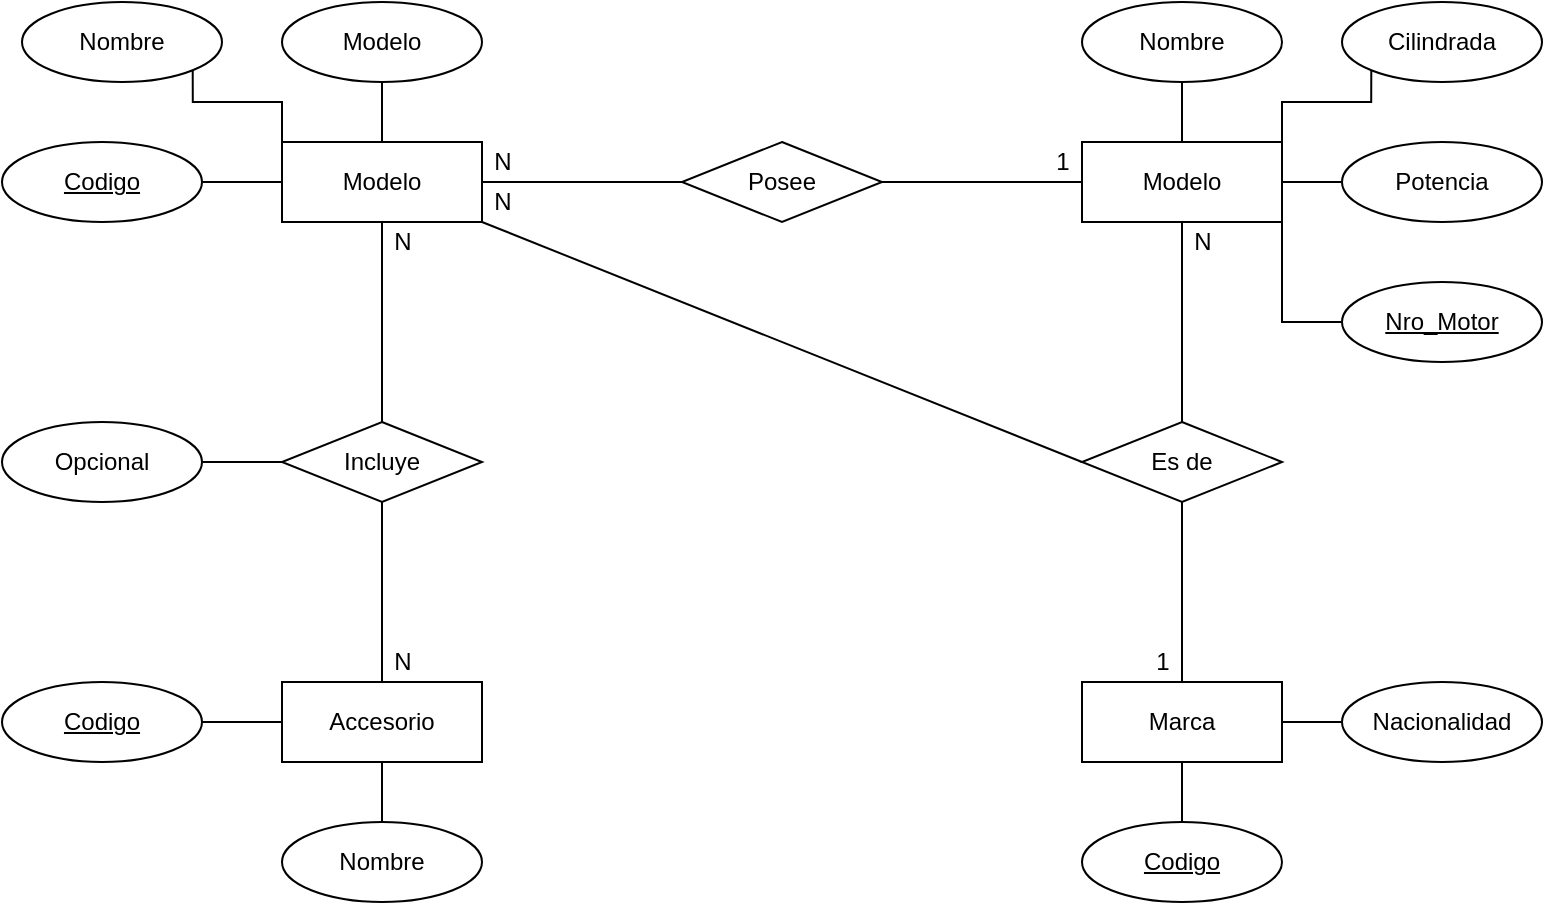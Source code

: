 <mxfile version="14.1.5" type="device"><diagram id="R2lEEEUBdFMjLlhIrx00" name="Page-1"><mxGraphModel dx="868" dy="510" grid="1" gridSize="10" guides="1" tooltips="1" connect="1" arrows="1" fold="1" page="1" pageScale="1" pageWidth="850" pageHeight="1100" math="0" shadow="0" extFonts="Permanent Marker^https://fonts.googleapis.com/css?family=Permanent+Marker"><root><mxCell id="0"/><mxCell id="1" parent="0"/><mxCell id="RgcOXR0-a5h0Kx3vkTqp-37" style="edgeStyle=orthogonalEdgeStyle;rounded=0;orthogonalLoop=1;jettySize=auto;html=1;exitX=1;exitY=0.5;exitDx=0;exitDy=0;entryX=0;entryY=0.5;entryDx=0;entryDy=0;endArrow=none;endFill=0;" edge="1" parent="1" source="RgcOXR0-a5h0Kx3vkTqp-2" target="RgcOXR0-a5h0Kx3vkTqp-11"><mxGeometry relative="1" as="geometry"/></mxCell><mxCell id="RgcOXR0-a5h0Kx3vkTqp-42" style="edgeStyle=orthogonalEdgeStyle;rounded=0;orthogonalLoop=1;jettySize=auto;html=1;exitX=0.5;exitY=1;exitDx=0;exitDy=0;entryX=0.5;entryY=0;entryDx=0;entryDy=0;endArrow=none;endFill=0;" edge="1" parent="1" source="RgcOXR0-a5h0Kx3vkTqp-2" target="RgcOXR0-a5h0Kx3vkTqp-8"><mxGeometry relative="1" as="geometry"/></mxCell><mxCell id="RgcOXR0-a5h0Kx3vkTqp-2" value="Modelo" style="whiteSpace=wrap;html=1;align=center;" vertex="1" parent="1"><mxGeometry x="150" y="120" width="100" height="40" as="geometry"/></mxCell><mxCell id="RgcOXR0-a5h0Kx3vkTqp-3" value="Accesorio" style="whiteSpace=wrap;html=1;align=center;" vertex="1" parent="1"><mxGeometry x="150" y="390" width="100" height="40" as="geometry"/></mxCell><mxCell id="RgcOXR0-a5h0Kx3vkTqp-25" style="edgeStyle=orthogonalEdgeStyle;rounded=0;orthogonalLoop=1;jettySize=auto;html=1;exitX=1;exitY=0.5;exitDx=0;exitDy=0;entryX=0;entryY=0.5;entryDx=0;entryDy=0;endArrow=none;endFill=0;" edge="1" parent="1" source="RgcOXR0-a5h0Kx3vkTqp-4" target="RgcOXR0-a5h0Kx3vkTqp-2"><mxGeometry relative="1" as="geometry"/></mxCell><mxCell id="RgcOXR0-a5h0Kx3vkTqp-4" value="Codigo" style="ellipse;whiteSpace=wrap;html=1;align=center;fontStyle=4;" vertex="1" parent="1"><mxGeometry x="10" y="120" width="100" height="40" as="geometry"/></mxCell><mxCell id="RgcOXR0-a5h0Kx3vkTqp-27" style="edgeStyle=orthogonalEdgeStyle;rounded=0;orthogonalLoop=1;jettySize=auto;html=1;exitX=1;exitY=1;exitDx=0;exitDy=0;entryX=0;entryY=0;entryDx=0;entryDy=0;endArrow=none;endFill=0;" edge="1" parent="1" source="RgcOXR0-a5h0Kx3vkTqp-5" target="RgcOXR0-a5h0Kx3vkTqp-2"><mxGeometry relative="1" as="geometry"><Array as="points"><mxPoint x="105" y="100"/><mxPoint x="150" y="100"/></Array></mxGeometry></mxCell><mxCell id="RgcOXR0-a5h0Kx3vkTqp-5" value="Nombre" style="ellipse;whiteSpace=wrap;html=1;align=center;" vertex="1" parent="1"><mxGeometry x="20" y="50" width="100" height="40" as="geometry"/></mxCell><mxCell id="RgcOXR0-a5h0Kx3vkTqp-26" style="edgeStyle=orthogonalEdgeStyle;rounded=0;orthogonalLoop=1;jettySize=auto;html=1;exitX=0.5;exitY=1;exitDx=0;exitDy=0;entryX=0.5;entryY=0;entryDx=0;entryDy=0;endArrow=none;endFill=0;" edge="1" parent="1" source="RgcOXR0-a5h0Kx3vkTqp-7" target="RgcOXR0-a5h0Kx3vkTqp-2"><mxGeometry relative="1" as="geometry"/></mxCell><mxCell id="RgcOXR0-a5h0Kx3vkTqp-7" value="Modelo" style="ellipse;whiteSpace=wrap;html=1;align=center;" vertex="1" parent="1"><mxGeometry x="150" y="50" width="100" height="40" as="geometry"/></mxCell><mxCell id="RgcOXR0-a5h0Kx3vkTqp-44" style="edgeStyle=orthogonalEdgeStyle;rounded=0;orthogonalLoop=1;jettySize=auto;html=1;exitX=0.5;exitY=1;exitDx=0;exitDy=0;entryX=0.5;entryY=0;entryDx=0;entryDy=0;endArrow=none;endFill=0;" edge="1" parent="1" source="RgcOXR0-a5h0Kx3vkTqp-8" target="RgcOXR0-a5h0Kx3vkTqp-3"><mxGeometry relative="1" as="geometry"/></mxCell><mxCell id="RgcOXR0-a5h0Kx3vkTqp-8" value="Incluye" style="shape=rhombus;perimeter=rhombusPerimeter;whiteSpace=wrap;html=1;align=center;" vertex="1" parent="1"><mxGeometry x="150" y="260" width="100" height="40" as="geometry"/></mxCell><mxCell id="RgcOXR0-a5h0Kx3vkTqp-32" style="edgeStyle=orthogonalEdgeStyle;rounded=0;orthogonalLoop=1;jettySize=auto;html=1;exitX=1;exitY=0.5;exitDx=0;exitDy=0;entryX=0;entryY=0.5;entryDx=0;entryDy=0;endArrow=none;endFill=0;" edge="1" parent="1" source="RgcOXR0-a5h0Kx3vkTqp-9" target="RgcOXR0-a5h0Kx3vkTqp-3"><mxGeometry relative="1" as="geometry"/></mxCell><mxCell id="RgcOXR0-a5h0Kx3vkTqp-9" value="Codigo" style="ellipse;whiteSpace=wrap;html=1;align=center;fontStyle=4;" vertex="1" parent="1"><mxGeometry x="10" y="390" width="100" height="40" as="geometry"/></mxCell><mxCell id="RgcOXR0-a5h0Kx3vkTqp-36" style="edgeStyle=orthogonalEdgeStyle;rounded=0;orthogonalLoop=1;jettySize=auto;html=1;exitX=1;exitY=0.5;exitDx=0;exitDy=0;entryX=0;entryY=0.5;entryDx=0;entryDy=0;endArrow=none;endFill=0;" edge="1" parent="1" source="RgcOXR0-a5h0Kx3vkTqp-10" target="RgcOXR0-a5h0Kx3vkTqp-8"><mxGeometry relative="1" as="geometry"/></mxCell><mxCell id="RgcOXR0-a5h0Kx3vkTqp-10" value="Opcional" style="ellipse;whiteSpace=wrap;html=1;align=center;" vertex="1" parent="1"><mxGeometry x="10" y="260" width="100" height="40" as="geometry"/></mxCell><mxCell id="RgcOXR0-a5h0Kx3vkTqp-38" style="edgeStyle=orthogonalEdgeStyle;rounded=0;orthogonalLoop=1;jettySize=auto;html=1;exitX=1;exitY=0.5;exitDx=0;exitDy=0;entryX=0;entryY=0.5;entryDx=0;entryDy=0;endArrow=none;endFill=0;" edge="1" parent="1" source="RgcOXR0-a5h0Kx3vkTqp-11" target="RgcOXR0-a5h0Kx3vkTqp-13"><mxGeometry relative="1" as="geometry"/></mxCell><mxCell id="RgcOXR0-a5h0Kx3vkTqp-11" value="Posee" style="shape=rhombus;perimeter=rhombusPerimeter;whiteSpace=wrap;html=1;align=center;" vertex="1" parent="1"><mxGeometry x="350" y="120" width="100" height="40" as="geometry"/></mxCell><mxCell id="RgcOXR0-a5h0Kx3vkTqp-48" style="edgeStyle=orthogonalEdgeStyle;rounded=0;orthogonalLoop=1;jettySize=auto;html=1;exitX=0.5;exitY=1;exitDx=0;exitDy=0;entryX=0.5;entryY=0;entryDx=0;entryDy=0;endArrow=none;endFill=0;" edge="1" parent="1" source="RgcOXR0-a5h0Kx3vkTqp-12" target="RgcOXR0-a5h0Kx3vkTqp-20"><mxGeometry relative="1" as="geometry"/></mxCell><mxCell id="RgcOXR0-a5h0Kx3vkTqp-12" value="Es de" style="shape=rhombus;perimeter=rhombusPerimeter;whiteSpace=wrap;html=1;align=center;" vertex="1" parent="1"><mxGeometry x="550" y="260" width="100" height="40" as="geometry"/></mxCell><mxCell id="RgcOXR0-a5h0Kx3vkTqp-47" style="edgeStyle=orthogonalEdgeStyle;rounded=0;orthogonalLoop=1;jettySize=auto;html=1;exitX=0.5;exitY=1;exitDx=0;exitDy=0;endArrow=none;endFill=0;" edge="1" parent="1" source="RgcOXR0-a5h0Kx3vkTqp-13" target="RgcOXR0-a5h0Kx3vkTqp-12"><mxGeometry relative="1" as="geometry"/></mxCell><mxCell id="RgcOXR0-a5h0Kx3vkTqp-13" value="Modelo" style="whiteSpace=wrap;html=1;align=center;" vertex="1" parent="1"><mxGeometry x="550" y="120" width="100" height="40" as="geometry"/></mxCell><mxCell id="RgcOXR0-a5h0Kx3vkTqp-28" style="edgeStyle=orthogonalEdgeStyle;rounded=0;orthogonalLoop=1;jettySize=auto;html=1;exitX=0.5;exitY=1;exitDx=0;exitDy=0;entryX=0.5;entryY=0;entryDx=0;entryDy=0;endArrow=none;endFill=0;" edge="1" parent="1" source="RgcOXR0-a5h0Kx3vkTqp-14" target="RgcOXR0-a5h0Kx3vkTqp-13"><mxGeometry relative="1" as="geometry"/></mxCell><mxCell id="RgcOXR0-a5h0Kx3vkTqp-14" value="Nombre" style="ellipse;whiteSpace=wrap;html=1;align=center;" vertex="1" parent="1"><mxGeometry x="550" y="50" width="100" height="40" as="geometry"/></mxCell><mxCell id="RgcOXR0-a5h0Kx3vkTqp-29" style="edgeStyle=orthogonalEdgeStyle;rounded=0;orthogonalLoop=1;jettySize=auto;html=1;exitX=0;exitY=1;exitDx=0;exitDy=0;entryX=1;entryY=0;entryDx=0;entryDy=0;endArrow=none;endFill=0;" edge="1" parent="1" source="RgcOXR0-a5h0Kx3vkTqp-15" target="RgcOXR0-a5h0Kx3vkTqp-13"><mxGeometry relative="1" as="geometry"><Array as="points"><mxPoint x="695" y="100"/><mxPoint x="650" y="100"/></Array></mxGeometry></mxCell><mxCell id="RgcOXR0-a5h0Kx3vkTqp-15" value="Cilindrada" style="ellipse;whiteSpace=wrap;html=1;align=center;" vertex="1" parent="1"><mxGeometry x="680" y="50" width="100" height="40" as="geometry"/></mxCell><mxCell id="RgcOXR0-a5h0Kx3vkTqp-30" style="edgeStyle=orthogonalEdgeStyle;rounded=0;orthogonalLoop=1;jettySize=auto;html=1;exitX=0;exitY=0.5;exitDx=0;exitDy=0;entryX=1;entryY=0.5;entryDx=0;entryDy=0;endArrow=none;endFill=0;" edge="1" parent="1" source="RgcOXR0-a5h0Kx3vkTqp-16" target="RgcOXR0-a5h0Kx3vkTqp-13"><mxGeometry relative="1" as="geometry"/></mxCell><mxCell id="RgcOXR0-a5h0Kx3vkTqp-16" value="Potencia" style="ellipse;whiteSpace=wrap;html=1;align=center;" vertex="1" parent="1"><mxGeometry x="680" y="120" width="100" height="40" as="geometry"/></mxCell><mxCell id="RgcOXR0-a5h0Kx3vkTqp-31" style="edgeStyle=orthogonalEdgeStyle;rounded=0;orthogonalLoop=1;jettySize=auto;html=1;exitX=0;exitY=0.5;exitDx=0;exitDy=0;entryX=1;entryY=1;entryDx=0;entryDy=0;endArrow=none;endFill=0;" edge="1" parent="1" source="RgcOXR0-a5h0Kx3vkTqp-18" target="RgcOXR0-a5h0Kx3vkTqp-13"><mxGeometry relative="1" as="geometry"/></mxCell><mxCell id="RgcOXR0-a5h0Kx3vkTqp-18" value="Nro_Motor" style="ellipse;whiteSpace=wrap;html=1;align=center;fontStyle=4;" vertex="1" parent="1"><mxGeometry x="680" y="190" width="100" height="40" as="geometry"/></mxCell><mxCell id="RgcOXR0-a5h0Kx3vkTqp-20" value="Marca" style="whiteSpace=wrap;html=1;align=center;" vertex="1" parent="1"><mxGeometry x="550" y="390" width="100" height="40" as="geometry"/></mxCell><mxCell id="RgcOXR0-a5h0Kx3vkTqp-34" style="edgeStyle=orthogonalEdgeStyle;rounded=0;orthogonalLoop=1;jettySize=auto;html=1;exitX=0.5;exitY=0;exitDx=0;exitDy=0;entryX=0.5;entryY=1;entryDx=0;entryDy=0;endArrow=none;endFill=0;" edge="1" parent="1" source="RgcOXR0-a5h0Kx3vkTqp-21" target="RgcOXR0-a5h0Kx3vkTqp-20"><mxGeometry relative="1" as="geometry"/></mxCell><mxCell id="RgcOXR0-a5h0Kx3vkTqp-21" value="Codigo" style="ellipse;whiteSpace=wrap;html=1;align=center;fontStyle=4;" vertex="1" parent="1"><mxGeometry x="550" y="460" width="100" height="40" as="geometry"/></mxCell><mxCell id="RgcOXR0-a5h0Kx3vkTqp-35" style="edgeStyle=orthogonalEdgeStyle;rounded=0;orthogonalLoop=1;jettySize=auto;html=1;exitX=0;exitY=0.5;exitDx=0;exitDy=0;entryX=1;entryY=0.5;entryDx=0;entryDy=0;endArrow=none;endFill=0;" edge="1" parent="1" source="RgcOXR0-a5h0Kx3vkTqp-22" target="RgcOXR0-a5h0Kx3vkTqp-20"><mxGeometry relative="1" as="geometry"/></mxCell><mxCell id="RgcOXR0-a5h0Kx3vkTqp-22" value="Nacionalidad" style="ellipse;whiteSpace=wrap;html=1;align=center;" vertex="1" parent="1"><mxGeometry x="680" y="390" width="100" height="40" as="geometry"/></mxCell><mxCell id="RgcOXR0-a5h0Kx3vkTqp-33" style="edgeStyle=orthogonalEdgeStyle;rounded=0;orthogonalLoop=1;jettySize=auto;html=1;exitX=0.5;exitY=0;exitDx=0;exitDy=0;entryX=0.5;entryY=1;entryDx=0;entryDy=0;endArrow=none;endFill=0;" edge="1" parent="1" source="RgcOXR0-a5h0Kx3vkTqp-23" target="RgcOXR0-a5h0Kx3vkTqp-3"><mxGeometry relative="1" as="geometry"/></mxCell><mxCell id="RgcOXR0-a5h0Kx3vkTqp-23" value="Nombre" style="ellipse;whiteSpace=wrap;html=1;align=center;" vertex="1" parent="1"><mxGeometry x="150" y="460" width="100" height="40" as="geometry"/></mxCell><mxCell id="RgcOXR0-a5h0Kx3vkTqp-39" value="N" style="text;html=1;align=center;verticalAlign=middle;resizable=0;points=[];autosize=1;" vertex="1" parent="1"><mxGeometry x="250" y="120" width="20" height="20" as="geometry"/></mxCell><mxCell id="RgcOXR0-a5h0Kx3vkTqp-40" value="" style="endArrow=none;html=1;rounded=0;exitX=1;exitY=1;exitDx=0;exitDy=0;entryX=0;entryY=0.5;entryDx=0;entryDy=0;" edge="1" parent="1" source="RgcOXR0-a5h0Kx3vkTqp-2" target="RgcOXR0-a5h0Kx3vkTqp-12"><mxGeometry relative="1" as="geometry"><mxPoint x="260" y="260" as="sourcePoint"/><mxPoint x="420" y="260" as="targetPoint"/></mxGeometry></mxCell><mxCell id="RgcOXR0-a5h0Kx3vkTqp-41" value="N" style="text;html=1;align=center;verticalAlign=middle;resizable=0;points=[];autosize=1;" vertex="1" parent="1"><mxGeometry x="250" y="140" width="20" height="20" as="geometry"/></mxCell><mxCell id="RgcOXR0-a5h0Kx3vkTqp-43" value="N" style="text;html=1;align=center;verticalAlign=middle;resizable=0;points=[];autosize=1;" vertex="1" parent="1"><mxGeometry x="200" y="160" width="20" height="20" as="geometry"/></mxCell><mxCell id="RgcOXR0-a5h0Kx3vkTqp-45" value="N" style="text;html=1;align=center;verticalAlign=middle;resizable=0;points=[];autosize=1;" vertex="1" parent="1"><mxGeometry x="200" y="370" width="20" height="20" as="geometry"/></mxCell><mxCell id="RgcOXR0-a5h0Kx3vkTqp-49" value="N" style="text;html=1;align=center;verticalAlign=middle;resizable=0;points=[];autosize=1;" vertex="1" parent="1"><mxGeometry x="600" y="160" width="20" height="20" as="geometry"/></mxCell><mxCell id="RgcOXR0-a5h0Kx3vkTqp-50" value="1" style="text;html=1;align=center;verticalAlign=middle;resizable=0;points=[];autosize=1;" vertex="1" parent="1"><mxGeometry x="580" y="370" width="20" height="20" as="geometry"/></mxCell><mxCell id="RgcOXR0-a5h0Kx3vkTqp-51" value="1" style="text;html=1;align=center;verticalAlign=middle;resizable=0;points=[];autosize=1;" vertex="1" parent="1"><mxGeometry x="530" y="120" width="20" height="20" as="geometry"/></mxCell></root></mxGraphModel></diagram></mxfile>